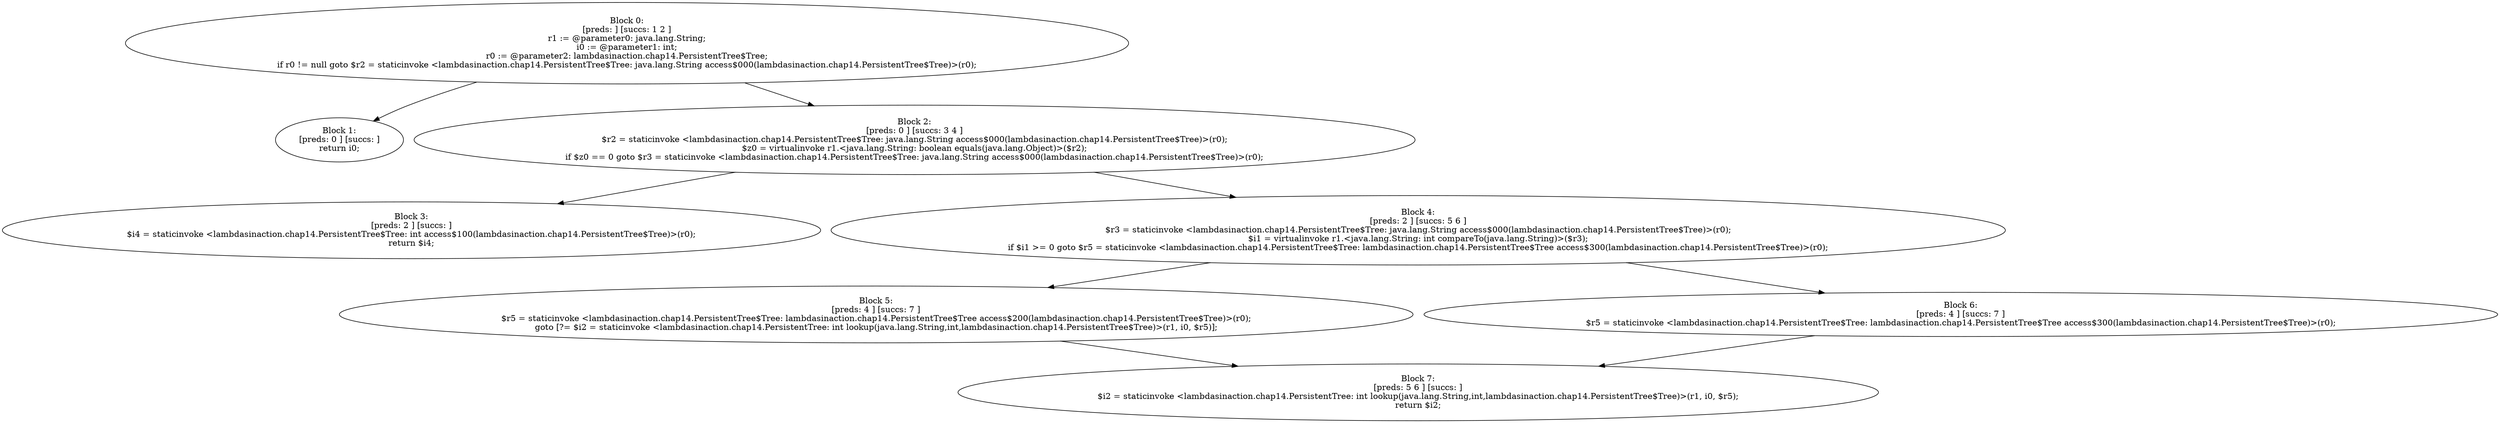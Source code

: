 digraph "unitGraph" {
    "Block 0:
[preds: ] [succs: 1 2 ]
r1 := @parameter0: java.lang.String;
i0 := @parameter1: int;
r0 := @parameter2: lambdasinaction.chap14.PersistentTree$Tree;
if r0 != null goto $r2 = staticinvoke <lambdasinaction.chap14.PersistentTree$Tree: java.lang.String access$000(lambdasinaction.chap14.PersistentTree$Tree)>(r0);
"
    "Block 1:
[preds: 0 ] [succs: ]
return i0;
"
    "Block 2:
[preds: 0 ] [succs: 3 4 ]
$r2 = staticinvoke <lambdasinaction.chap14.PersistentTree$Tree: java.lang.String access$000(lambdasinaction.chap14.PersistentTree$Tree)>(r0);
$z0 = virtualinvoke r1.<java.lang.String: boolean equals(java.lang.Object)>($r2);
if $z0 == 0 goto $r3 = staticinvoke <lambdasinaction.chap14.PersistentTree$Tree: java.lang.String access$000(lambdasinaction.chap14.PersistentTree$Tree)>(r0);
"
    "Block 3:
[preds: 2 ] [succs: ]
$i4 = staticinvoke <lambdasinaction.chap14.PersistentTree$Tree: int access$100(lambdasinaction.chap14.PersistentTree$Tree)>(r0);
return $i4;
"
    "Block 4:
[preds: 2 ] [succs: 5 6 ]
$r3 = staticinvoke <lambdasinaction.chap14.PersistentTree$Tree: java.lang.String access$000(lambdasinaction.chap14.PersistentTree$Tree)>(r0);
$i1 = virtualinvoke r1.<java.lang.String: int compareTo(java.lang.String)>($r3);
if $i1 >= 0 goto $r5 = staticinvoke <lambdasinaction.chap14.PersistentTree$Tree: lambdasinaction.chap14.PersistentTree$Tree access$300(lambdasinaction.chap14.PersistentTree$Tree)>(r0);
"
    "Block 5:
[preds: 4 ] [succs: 7 ]
$r5 = staticinvoke <lambdasinaction.chap14.PersistentTree$Tree: lambdasinaction.chap14.PersistentTree$Tree access$200(lambdasinaction.chap14.PersistentTree$Tree)>(r0);
goto [?= $i2 = staticinvoke <lambdasinaction.chap14.PersistentTree: int lookup(java.lang.String,int,lambdasinaction.chap14.PersistentTree$Tree)>(r1, i0, $r5)];
"
    "Block 6:
[preds: 4 ] [succs: 7 ]
$r5 = staticinvoke <lambdasinaction.chap14.PersistentTree$Tree: lambdasinaction.chap14.PersistentTree$Tree access$300(lambdasinaction.chap14.PersistentTree$Tree)>(r0);
"
    "Block 7:
[preds: 5 6 ] [succs: ]
$i2 = staticinvoke <lambdasinaction.chap14.PersistentTree: int lookup(java.lang.String,int,lambdasinaction.chap14.PersistentTree$Tree)>(r1, i0, $r5);
return $i2;
"
    "Block 0:
[preds: ] [succs: 1 2 ]
r1 := @parameter0: java.lang.String;
i0 := @parameter1: int;
r0 := @parameter2: lambdasinaction.chap14.PersistentTree$Tree;
if r0 != null goto $r2 = staticinvoke <lambdasinaction.chap14.PersistentTree$Tree: java.lang.String access$000(lambdasinaction.chap14.PersistentTree$Tree)>(r0);
"->"Block 1:
[preds: 0 ] [succs: ]
return i0;
";
    "Block 0:
[preds: ] [succs: 1 2 ]
r1 := @parameter0: java.lang.String;
i0 := @parameter1: int;
r0 := @parameter2: lambdasinaction.chap14.PersistentTree$Tree;
if r0 != null goto $r2 = staticinvoke <lambdasinaction.chap14.PersistentTree$Tree: java.lang.String access$000(lambdasinaction.chap14.PersistentTree$Tree)>(r0);
"->"Block 2:
[preds: 0 ] [succs: 3 4 ]
$r2 = staticinvoke <lambdasinaction.chap14.PersistentTree$Tree: java.lang.String access$000(lambdasinaction.chap14.PersistentTree$Tree)>(r0);
$z0 = virtualinvoke r1.<java.lang.String: boolean equals(java.lang.Object)>($r2);
if $z0 == 0 goto $r3 = staticinvoke <lambdasinaction.chap14.PersistentTree$Tree: java.lang.String access$000(lambdasinaction.chap14.PersistentTree$Tree)>(r0);
";
    "Block 2:
[preds: 0 ] [succs: 3 4 ]
$r2 = staticinvoke <lambdasinaction.chap14.PersistentTree$Tree: java.lang.String access$000(lambdasinaction.chap14.PersistentTree$Tree)>(r0);
$z0 = virtualinvoke r1.<java.lang.String: boolean equals(java.lang.Object)>($r2);
if $z0 == 0 goto $r3 = staticinvoke <lambdasinaction.chap14.PersistentTree$Tree: java.lang.String access$000(lambdasinaction.chap14.PersistentTree$Tree)>(r0);
"->"Block 3:
[preds: 2 ] [succs: ]
$i4 = staticinvoke <lambdasinaction.chap14.PersistentTree$Tree: int access$100(lambdasinaction.chap14.PersistentTree$Tree)>(r0);
return $i4;
";
    "Block 2:
[preds: 0 ] [succs: 3 4 ]
$r2 = staticinvoke <lambdasinaction.chap14.PersistentTree$Tree: java.lang.String access$000(lambdasinaction.chap14.PersistentTree$Tree)>(r0);
$z0 = virtualinvoke r1.<java.lang.String: boolean equals(java.lang.Object)>($r2);
if $z0 == 0 goto $r3 = staticinvoke <lambdasinaction.chap14.PersistentTree$Tree: java.lang.String access$000(lambdasinaction.chap14.PersistentTree$Tree)>(r0);
"->"Block 4:
[preds: 2 ] [succs: 5 6 ]
$r3 = staticinvoke <lambdasinaction.chap14.PersistentTree$Tree: java.lang.String access$000(lambdasinaction.chap14.PersistentTree$Tree)>(r0);
$i1 = virtualinvoke r1.<java.lang.String: int compareTo(java.lang.String)>($r3);
if $i1 >= 0 goto $r5 = staticinvoke <lambdasinaction.chap14.PersistentTree$Tree: lambdasinaction.chap14.PersistentTree$Tree access$300(lambdasinaction.chap14.PersistentTree$Tree)>(r0);
";
    "Block 4:
[preds: 2 ] [succs: 5 6 ]
$r3 = staticinvoke <lambdasinaction.chap14.PersistentTree$Tree: java.lang.String access$000(lambdasinaction.chap14.PersistentTree$Tree)>(r0);
$i1 = virtualinvoke r1.<java.lang.String: int compareTo(java.lang.String)>($r3);
if $i1 >= 0 goto $r5 = staticinvoke <lambdasinaction.chap14.PersistentTree$Tree: lambdasinaction.chap14.PersistentTree$Tree access$300(lambdasinaction.chap14.PersistentTree$Tree)>(r0);
"->"Block 5:
[preds: 4 ] [succs: 7 ]
$r5 = staticinvoke <lambdasinaction.chap14.PersistentTree$Tree: lambdasinaction.chap14.PersistentTree$Tree access$200(lambdasinaction.chap14.PersistentTree$Tree)>(r0);
goto [?= $i2 = staticinvoke <lambdasinaction.chap14.PersistentTree: int lookup(java.lang.String,int,lambdasinaction.chap14.PersistentTree$Tree)>(r1, i0, $r5)];
";
    "Block 4:
[preds: 2 ] [succs: 5 6 ]
$r3 = staticinvoke <lambdasinaction.chap14.PersistentTree$Tree: java.lang.String access$000(lambdasinaction.chap14.PersistentTree$Tree)>(r0);
$i1 = virtualinvoke r1.<java.lang.String: int compareTo(java.lang.String)>($r3);
if $i1 >= 0 goto $r5 = staticinvoke <lambdasinaction.chap14.PersistentTree$Tree: lambdasinaction.chap14.PersistentTree$Tree access$300(lambdasinaction.chap14.PersistentTree$Tree)>(r0);
"->"Block 6:
[preds: 4 ] [succs: 7 ]
$r5 = staticinvoke <lambdasinaction.chap14.PersistentTree$Tree: lambdasinaction.chap14.PersistentTree$Tree access$300(lambdasinaction.chap14.PersistentTree$Tree)>(r0);
";
    "Block 5:
[preds: 4 ] [succs: 7 ]
$r5 = staticinvoke <lambdasinaction.chap14.PersistentTree$Tree: lambdasinaction.chap14.PersistentTree$Tree access$200(lambdasinaction.chap14.PersistentTree$Tree)>(r0);
goto [?= $i2 = staticinvoke <lambdasinaction.chap14.PersistentTree: int lookup(java.lang.String,int,lambdasinaction.chap14.PersistentTree$Tree)>(r1, i0, $r5)];
"->"Block 7:
[preds: 5 6 ] [succs: ]
$i2 = staticinvoke <lambdasinaction.chap14.PersistentTree: int lookup(java.lang.String,int,lambdasinaction.chap14.PersistentTree$Tree)>(r1, i0, $r5);
return $i2;
";
    "Block 6:
[preds: 4 ] [succs: 7 ]
$r5 = staticinvoke <lambdasinaction.chap14.PersistentTree$Tree: lambdasinaction.chap14.PersistentTree$Tree access$300(lambdasinaction.chap14.PersistentTree$Tree)>(r0);
"->"Block 7:
[preds: 5 6 ] [succs: ]
$i2 = staticinvoke <lambdasinaction.chap14.PersistentTree: int lookup(java.lang.String,int,lambdasinaction.chap14.PersistentTree$Tree)>(r1, i0, $r5);
return $i2;
";
}
